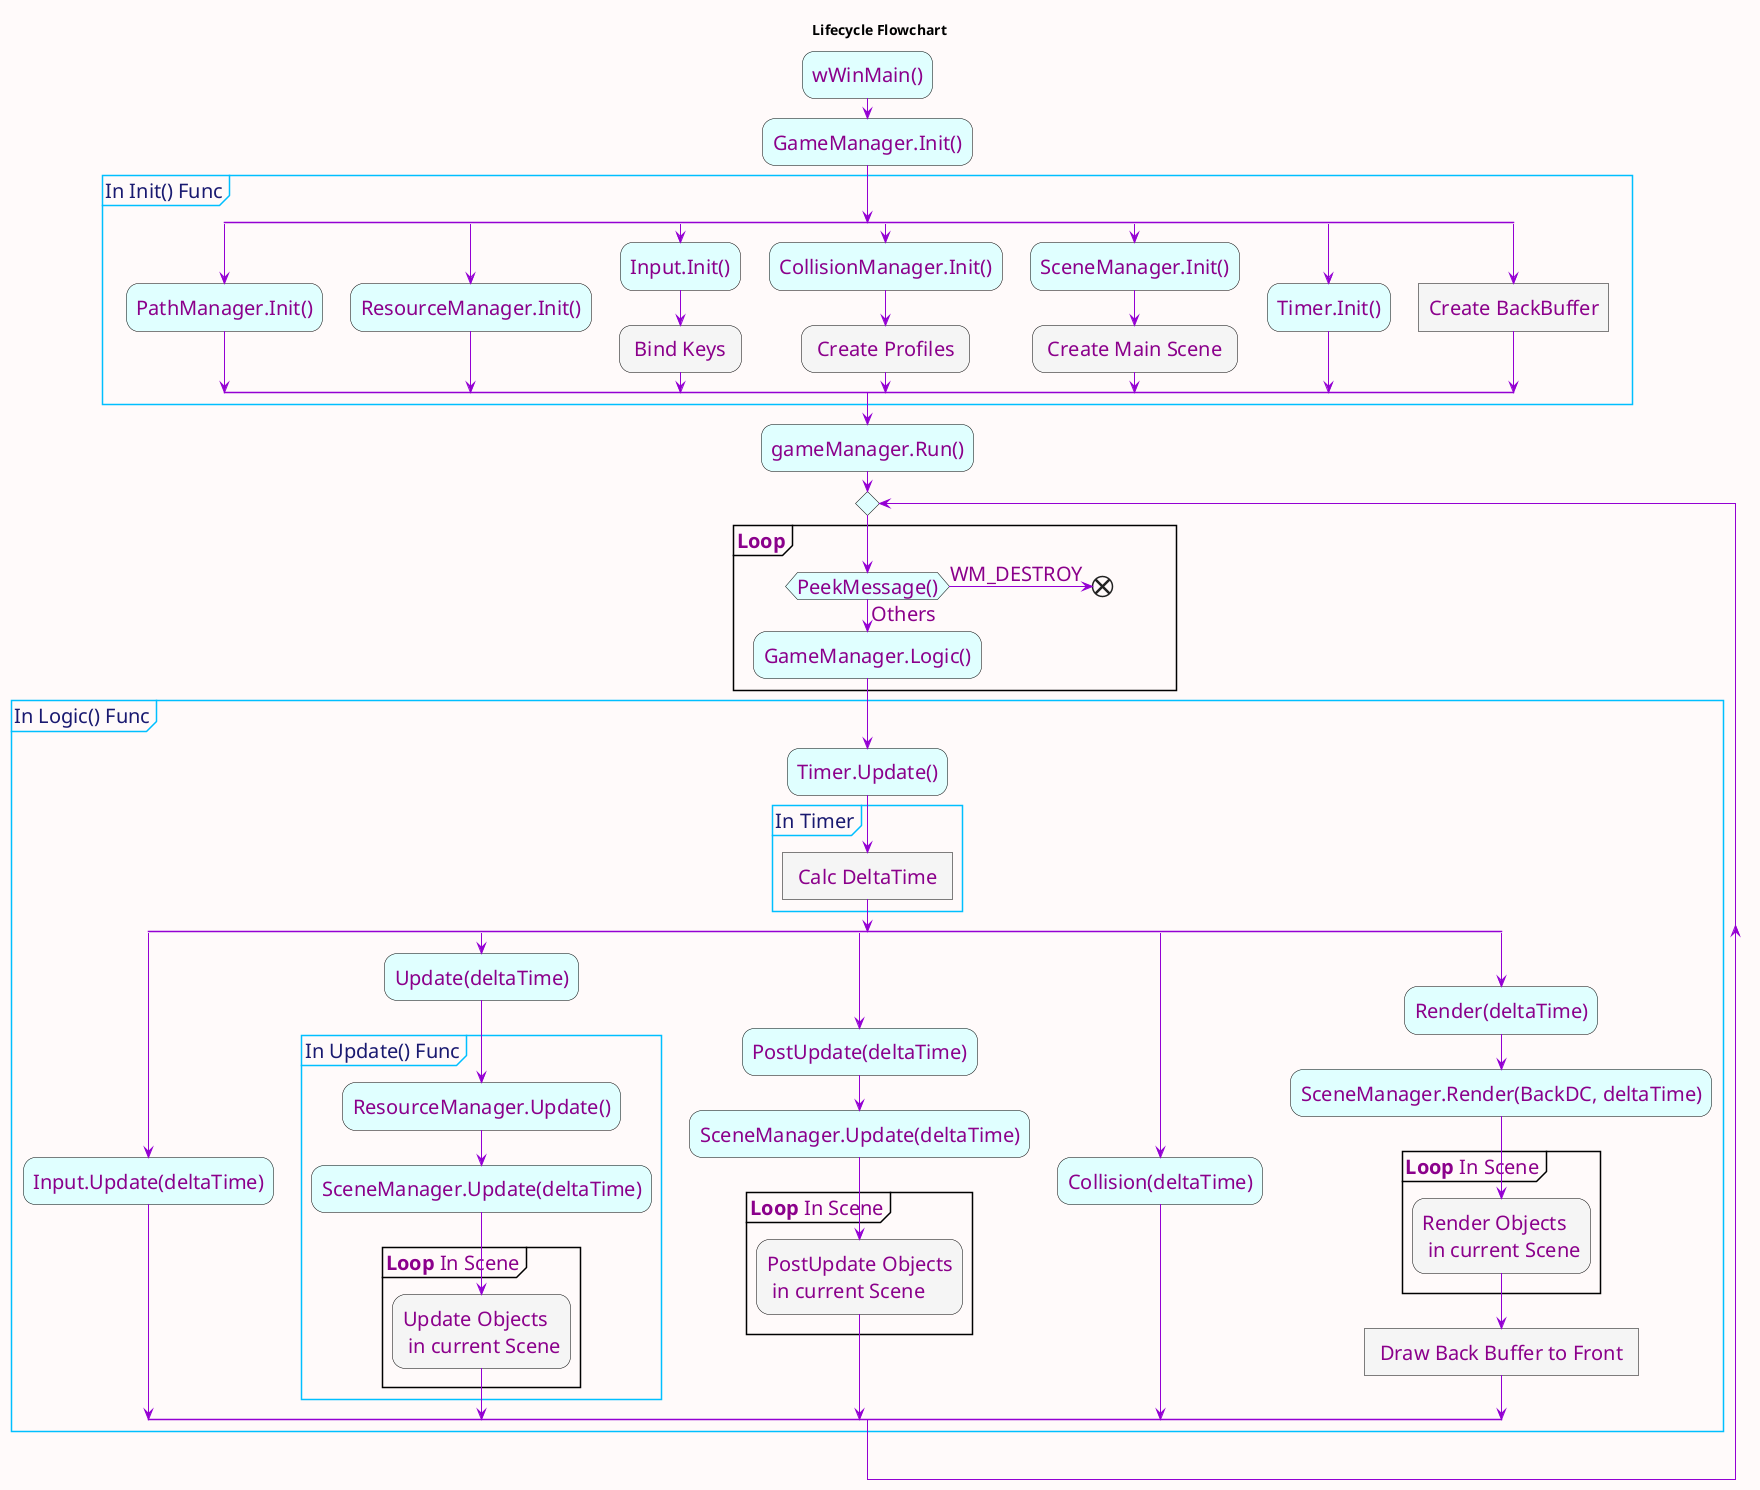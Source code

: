 @startuml API Framework
title Lifecycle Flowchart

<style>
activityDiagram {
  BackgroundColor Snow
  FontColor DarkMagenta
  'BorderColor #FFFFFF'
  FontName arial
  FontSize 20
  'Padding 10'

  activity {
    BackgroundColor LightCyan
    LineColor Black
  }
  arrow {
    LineColor DarkViolet
  }
  partition {
    FontColor MidnightBlue
    LineColor DeepSkyBlue
    Padding 50
  }
}
</style>
skinparam Shadowing false
skinparam ConditionEndStyle hline

'start'
:wWinMain();
:GameManager.Init();

partition "In Init() Func" {
  split
    :PathManager.Init();
  split again
    :ResourceManager.Init();
  split again
    :Input.Init();
    #WhiteSmoke: Bind Keys ;
  split again
    :CollisionManager.Init();
    #WhiteSmoke: Create Profiles ;
  split again
    :SceneManager.Init();
    #WhiteSmoke: Create Main Scene ;
  split again
    :Timer.Init();
  split again
    #WhiteSmoke:Create BackBuffer]
  end split
}

:gameManager.Run();
repeat

group **Loop**
if (PeekMessage()) then (WM_DESTROY)
  end
else (Others)

  :GameManager.Logic();
endif
end group


partition "In Logic() Func" {
  :Timer.Update();
  partition "In Timer" {
    #WhiteSmoke: Calc DeltaTime ]
  }

  split
    :Input.Update(deltaTime);
  split again
    :Update(deltaTime);
    partition "In Update() Func" {
      :ResourceManager.Update();
      :SceneManager.Update(deltaTime);
      
      group **Loop** In Scene
        #WhiteSmoke:Update Objects
         in current Scene;
      end group
    }
  split again
    :PostUpdate(deltaTime);
    :SceneManager.Update(deltaTime);
    
    group **Loop** In Scene 
      #WhiteSmoke:PostUpdate Objects
       in current Scene;
    end group

  split again
    :Collision(deltaTime);
  split again
    :Render(deltaTime);
    :SceneManager.Render(BackDC, deltaTime);
    
    group **Loop** In Scene
      #WhiteSmoke:Render Objects
       in current Scene;
    end group

    #WhiteSmoke: Draw Back Buffer to Front ]
  end split
}

'stop'
@enduml